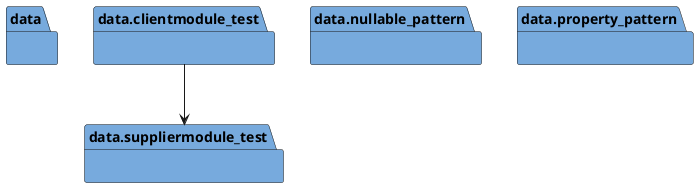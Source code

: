 @startuml packages_colorized
set namespaceSeparator none
package "data" as data #77AADD {
}
package "data.clientmodule_test" as data.clientmodule_test #77AADD {
}
package "data.nullable_pattern" as data.nullable_pattern #77AADD {
}
package "data.property_pattern" as data.property_pattern #77AADD {
}
package "data.suppliermodule_test" as data.suppliermodule_test #77AADD {
}
data.clientmodule_test --> data.suppliermodule_test
@enduml
